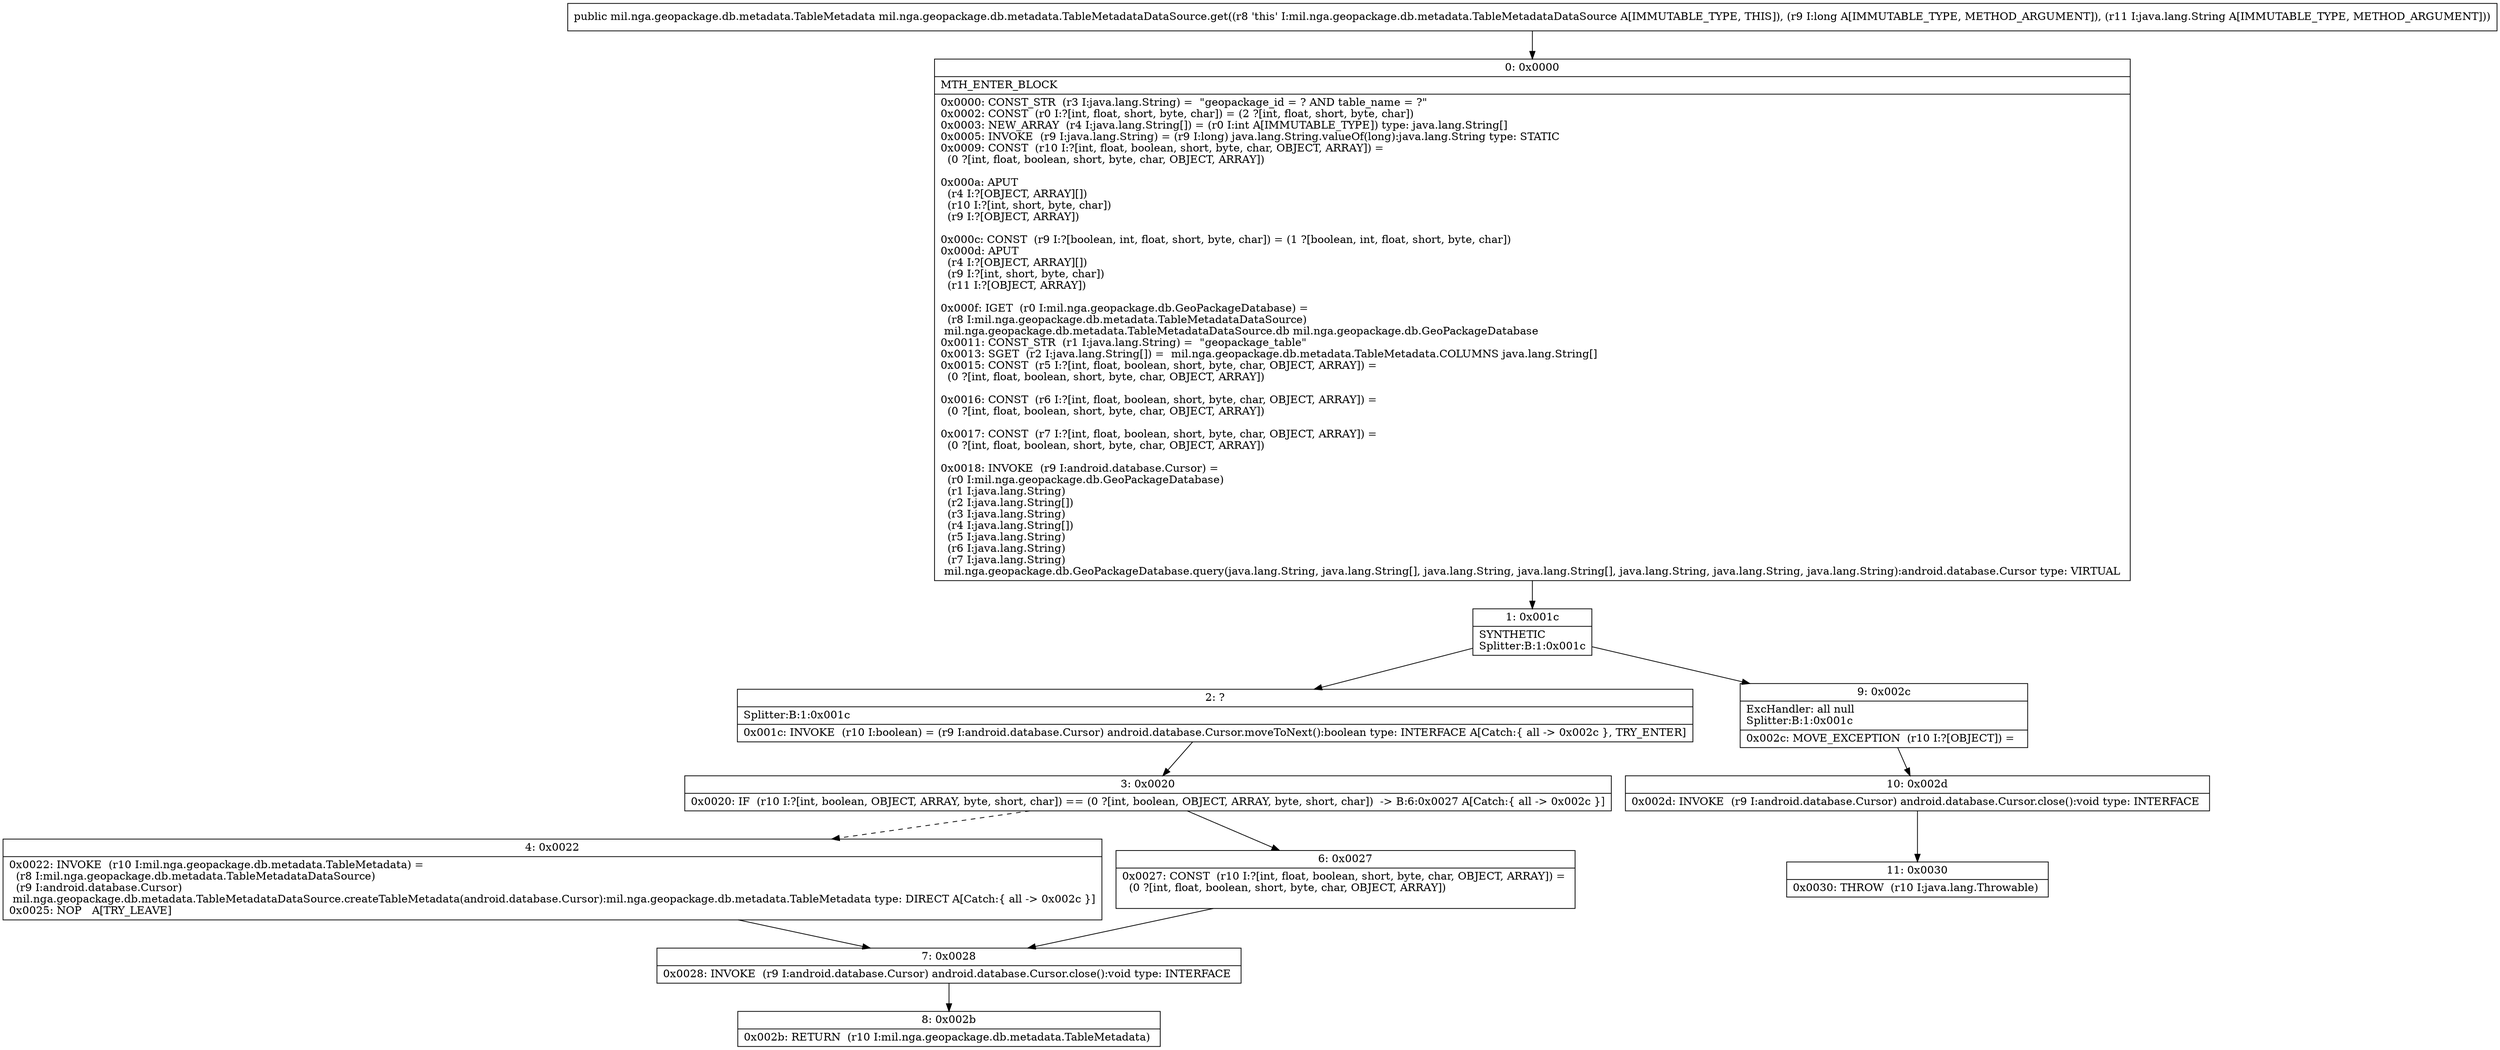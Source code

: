 digraph "CFG formil.nga.geopackage.db.metadata.TableMetadataDataSource.get(JLjava\/lang\/String;)Lmil\/nga\/geopackage\/db\/metadata\/TableMetadata;" {
Node_0 [shape=record,label="{0\:\ 0x0000|MTH_ENTER_BLOCK\l|0x0000: CONST_STR  (r3 I:java.lang.String) =  \"geopackage_id = ? AND table_name = ?\" \l0x0002: CONST  (r0 I:?[int, float, short, byte, char]) = (2 ?[int, float, short, byte, char]) \l0x0003: NEW_ARRAY  (r4 I:java.lang.String[]) = (r0 I:int A[IMMUTABLE_TYPE]) type: java.lang.String[] \l0x0005: INVOKE  (r9 I:java.lang.String) = (r9 I:long) java.lang.String.valueOf(long):java.lang.String type: STATIC \l0x0009: CONST  (r10 I:?[int, float, boolean, short, byte, char, OBJECT, ARRAY]) = \l  (0 ?[int, float, boolean, short, byte, char, OBJECT, ARRAY])\l \l0x000a: APUT  \l  (r4 I:?[OBJECT, ARRAY][])\l  (r10 I:?[int, short, byte, char])\l  (r9 I:?[OBJECT, ARRAY])\l \l0x000c: CONST  (r9 I:?[boolean, int, float, short, byte, char]) = (1 ?[boolean, int, float, short, byte, char]) \l0x000d: APUT  \l  (r4 I:?[OBJECT, ARRAY][])\l  (r9 I:?[int, short, byte, char])\l  (r11 I:?[OBJECT, ARRAY])\l \l0x000f: IGET  (r0 I:mil.nga.geopackage.db.GeoPackageDatabase) = \l  (r8 I:mil.nga.geopackage.db.metadata.TableMetadataDataSource)\l mil.nga.geopackage.db.metadata.TableMetadataDataSource.db mil.nga.geopackage.db.GeoPackageDatabase \l0x0011: CONST_STR  (r1 I:java.lang.String) =  \"geopackage_table\" \l0x0013: SGET  (r2 I:java.lang.String[]) =  mil.nga.geopackage.db.metadata.TableMetadata.COLUMNS java.lang.String[] \l0x0015: CONST  (r5 I:?[int, float, boolean, short, byte, char, OBJECT, ARRAY]) = \l  (0 ?[int, float, boolean, short, byte, char, OBJECT, ARRAY])\l \l0x0016: CONST  (r6 I:?[int, float, boolean, short, byte, char, OBJECT, ARRAY]) = \l  (0 ?[int, float, boolean, short, byte, char, OBJECT, ARRAY])\l \l0x0017: CONST  (r7 I:?[int, float, boolean, short, byte, char, OBJECT, ARRAY]) = \l  (0 ?[int, float, boolean, short, byte, char, OBJECT, ARRAY])\l \l0x0018: INVOKE  (r9 I:android.database.Cursor) = \l  (r0 I:mil.nga.geopackage.db.GeoPackageDatabase)\l  (r1 I:java.lang.String)\l  (r2 I:java.lang.String[])\l  (r3 I:java.lang.String)\l  (r4 I:java.lang.String[])\l  (r5 I:java.lang.String)\l  (r6 I:java.lang.String)\l  (r7 I:java.lang.String)\l mil.nga.geopackage.db.GeoPackageDatabase.query(java.lang.String, java.lang.String[], java.lang.String, java.lang.String[], java.lang.String, java.lang.String, java.lang.String):android.database.Cursor type: VIRTUAL \l}"];
Node_1 [shape=record,label="{1\:\ 0x001c|SYNTHETIC\lSplitter:B:1:0x001c\l}"];
Node_2 [shape=record,label="{2\:\ ?|Splitter:B:1:0x001c\l|0x001c: INVOKE  (r10 I:boolean) = (r9 I:android.database.Cursor) android.database.Cursor.moveToNext():boolean type: INTERFACE A[Catch:\{ all \-\> 0x002c \}, TRY_ENTER]\l}"];
Node_3 [shape=record,label="{3\:\ 0x0020|0x0020: IF  (r10 I:?[int, boolean, OBJECT, ARRAY, byte, short, char]) == (0 ?[int, boolean, OBJECT, ARRAY, byte, short, char])  \-\> B:6:0x0027 A[Catch:\{ all \-\> 0x002c \}]\l}"];
Node_4 [shape=record,label="{4\:\ 0x0022|0x0022: INVOKE  (r10 I:mil.nga.geopackage.db.metadata.TableMetadata) = \l  (r8 I:mil.nga.geopackage.db.metadata.TableMetadataDataSource)\l  (r9 I:android.database.Cursor)\l mil.nga.geopackage.db.metadata.TableMetadataDataSource.createTableMetadata(android.database.Cursor):mil.nga.geopackage.db.metadata.TableMetadata type: DIRECT A[Catch:\{ all \-\> 0x002c \}]\l0x0025: NOP   A[TRY_LEAVE]\l}"];
Node_6 [shape=record,label="{6\:\ 0x0027|0x0027: CONST  (r10 I:?[int, float, boolean, short, byte, char, OBJECT, ARRAY]) = \l  (0 ?[int, float, boolean, short, byte, char, OBJECT, ARRAY])\l \l}"];
Node_7 [shape=record,label="{7\:\ 0x0028|0x0028: INVOKE  (r9 I:android.database.Cursor) android.database.Cursor.close():void type: INTERFACE \l}"];
Node_8 [shape=record,label="{8\:\ 0x002b|0x002b: RETURN  (r10 I:mil.nga.geopackage.db.metadata.TableMetadata) \l}"];
Node_9 [shape=record,label="{9\:\ 0x002c|ExcHandler: all null\lSplitter:B:1:0x001c\l|0x002c: MOVE_EXCEPTION  (r10 I:?[OBJECT]) =  \l}"];
Node_10 [shape=record,label="{10\:\ 0x002d|0x002d: INVOKE  (r9 I:android.database.Cursor) android.database.Cursor.close():void type: INTERFACE \l}"];
Node_11 [shape=record,label="{11\:\ 0x0030|0x0030: THROW  (r10 I:java.lang.Throwable) \l}"];
MethodNode[shape=record,label="{public mil.nga.geopackage.db.metadata.TableMetadata mil.nga.geopackage.db.metadata.TableMetadataDataSource.get((r8 'this' I:mil.nga.geopackage.db.metadata.TableMetadataDataSource A[IMMUTABLE_TYPE, THIS]), (r9 I:long A[IMMUTABLE_TYPE, METHOD_ARGUMENT]), (r11 I:java.lang.String A[IMMUTABLE_TYPE, METHOD_ARGUMENT])) }"];
MethodNode -> Node_0;
Node_0 -> Node_1;
Node_1 -> Node_2;
Node_1 -> Node_9;
Node_2 -> Node_3;
Node_3 -> Node_4[style=dashed];
Node_3 -> Node_6;
Node_4 -> Node_7;
Node_6 -> Node_7;
Node_7 -> Node_8;
Node_9 -> Node_10;
Node_10 -> Node_11;
}

